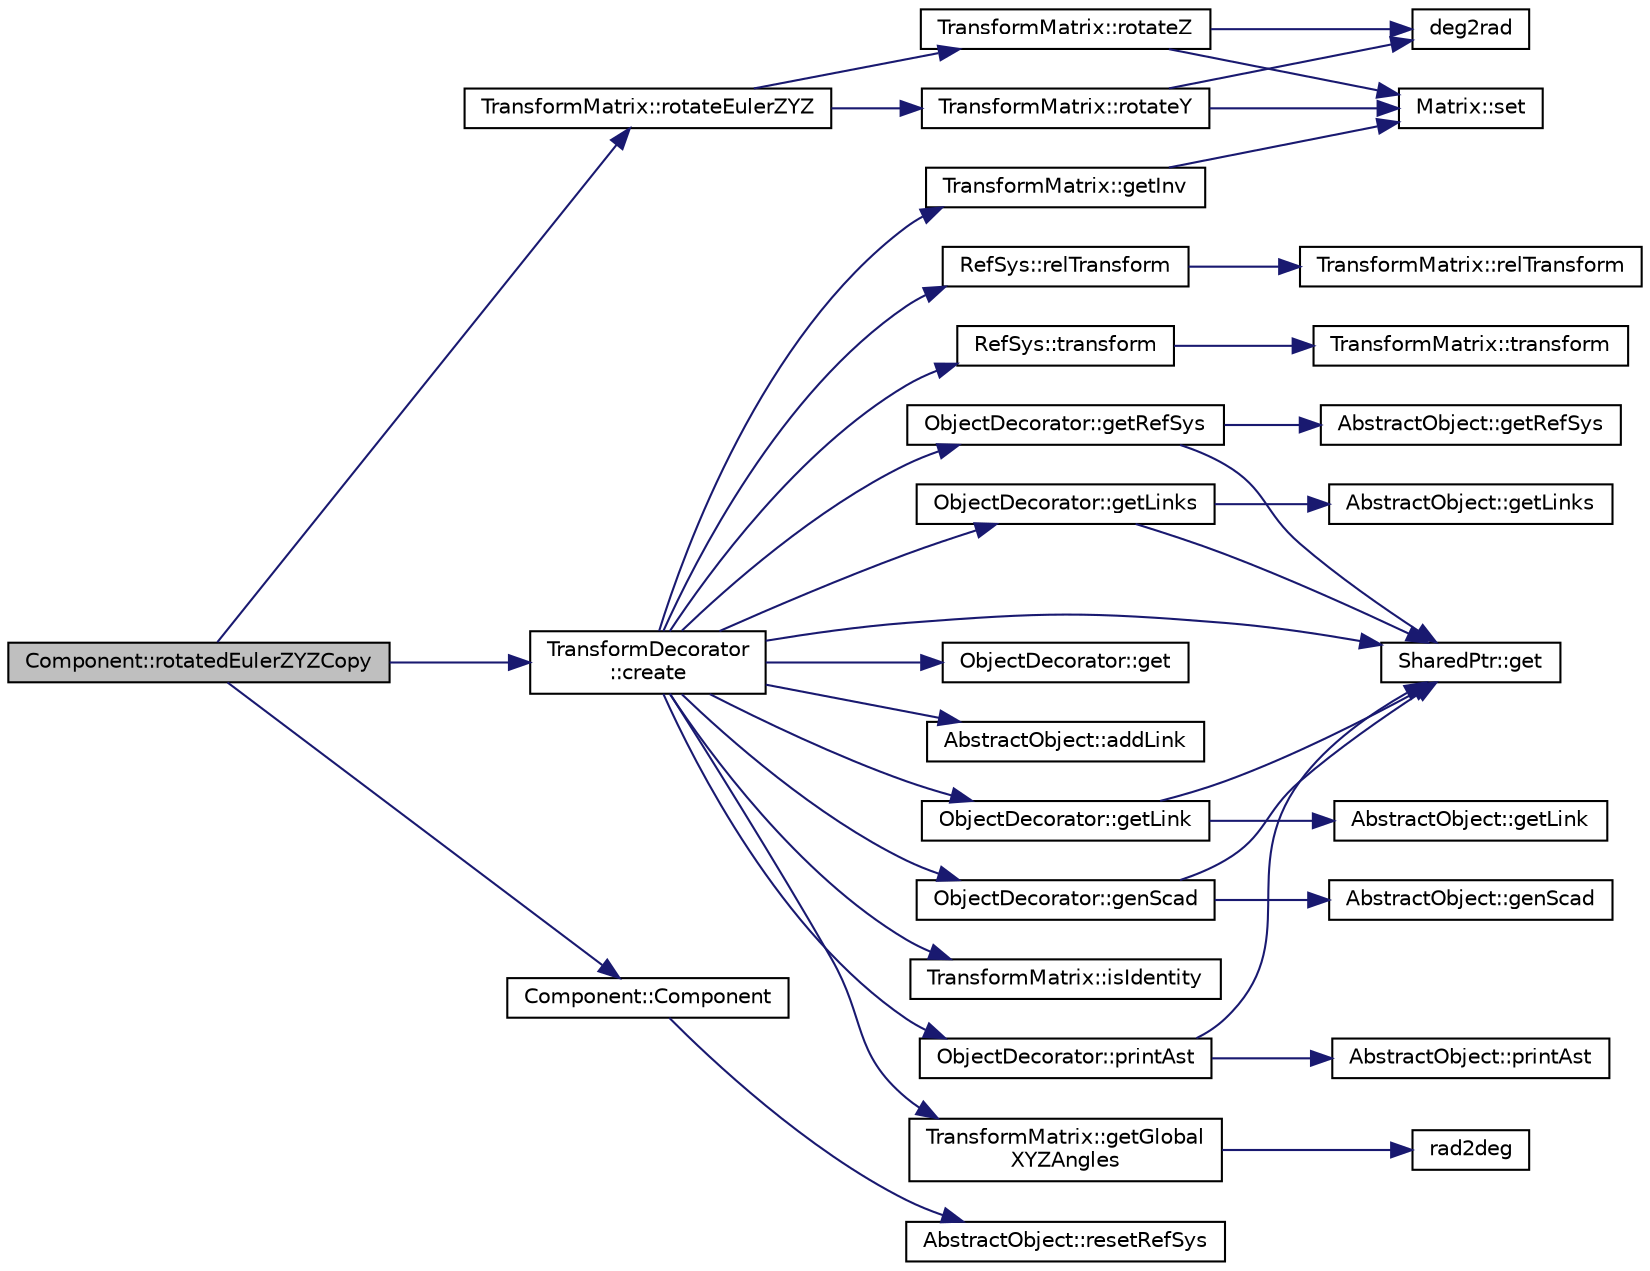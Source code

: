 digraph "Component::rotatedEulerZYZCopy"
{
  edge [fontname="Helvetica",fontsize="10",labelfontname="Helvetica",labelfontsize="10"];
  node [fontname="Helvetica",fontsize="10",shape=record];
  rankdir="LR";
  Node657 [label="Component::rotatedEulerZYZCopy",height=0.2,width=0.4,color="black", fillcolor="grey75", style="filled", fontcolor="black"];
  Node657 -> Node658 [color="midnightblue",fontsize="10",style="solid",fontname="Helvetica"];
  Node658 [label="TransformMatrix::rotateEulerZYZ",height=0.2,width=0.4,color="black", fillcolor="white", style="filled",URL="$classTransformMatrix.html#a6ca67ecc63c5f6fd26cca1d0df2033eb",tooltip="Applies an Euler rotation around the initial fixed z, y&#39;, z&#39;&#39; Applies three rotations around z..."];
  Node658 -> Node659 [color="midnightblue",fontsize="10",style="solid",fontname="Helvetica"];
  Node659 [label="TransformMatrix::rotateZ",height=0.2,width=0.4,color="black", fillcolor="white", style="filled",URL="$classTransformMatrix.html#a4b485e8c3d73e3b687b4859b4cc11408",tooltip="Applies a rotation around initial fixed current z axis Applies a rotation around current z axis..."];
  Node659 -> Node660 [color="midnightblue",fontsize="10",style="solid",fontname="Helvetica"];
  Node660 [label="deg2rad",height=0.2,width=0.4,color="black", fillcolor="white", style="filled",URL="$Math_8h.html#a021636ed21e2cb128cb67fa392983ac0"];
  Node659 -> Node661 [color="midnightblue",fontsize="10",style="solid",fontname="Helvetica"];
  Node661 [label="Matrix::set",height=0.2,width=0.4,color="black", fillcolor="white", style="filled",URL="$classMatrix.html#a820d3e49ffea766faf310729803e1df1"];
  Node658 -> Node662 [color="midnightblue",fontsize="10",style="solid",fontname="Helvetica"];
  Node662 [label="TransformMatrix::rotateY",height=0.2,width=0.4,color="black", fillcolor="white", style="filled",URL="$classTransformMatrix.html#ac76ffec4c53cd0b70b0bc86a67f95ad0",tooltip="Applies a rotation around initial fixed y axis Applies a rotation around current y axis..."];
  Node662 -> Node660 [color="midnightblue",fontsize="10",style="solid",fontname="Helvetica"];
  Node662 -> Node661 [color="midnightblue",fontsize="10",style="solid",fontname="Helvetica"];
  Node657 -> Node663 [color="midnightblue",fontsize="10",style="solid",fontname="Helvetica"];
  Node663 [label="Component::Component",height=0.2,width=0.4,color="black", fillcolor="white", style="filled",URL="$classComponent.html#a8775db6d1a2c1afc2e77cd3c8f39da6f",tooltip="Default constructor. "];
  Node663 -> Node664 [color="midnightblue",fontsize="10",style="solid",fontname="Helvetica"];
  Node664 [label="AbstractObject::resetRefSys",height=0.2,width=0.4,color="black", fillcolor="white", style="filled",URL="$classAbstractObject.html#a5c6b81512c95f040f1d31dd65d4b3d57"];
  Node657 -> Node665 [color="midnightblue",fontsize="10",style="solid",fontname="Helvetica"];
  Node665 [label="TransformDecorator\l::create",height=0.2,width=0.4,color="black", fillcolor="white", style="filled",URL="$classTransformDecorator.html#a0aa4971660b91bebb8ad53e682b00bd1",tooltip="Default factory method. "];
  Node665 -> Node666 [color="midnightblue",fontsize="10",style="solid",fontname="Helvetica"];
  Node666 [label="TransformMatrix::isIdentity",height=0.2,width=0.4,color="black", fillcolor="white", style="filled",URL="$classTransformMatrix.html#ae53e1d2436656a41d8689cd818a05f88",tooltip="checke if matrix equals identity "];
  Node665 -> Node667 [color="midnightblue",fontsize="10",style="solid",fontname="Helvetica"];
  Node667 [label="SharedPtr::get",height=0.2,width=0.4,color="black", fillcolor="white", style="filled",URL="$classSharedPtr.html#a49ccede7111c7d25c1b1752b8ede30f5",tooltip="Gets the pointer hold. "];
  Node665 -> Node668 [color="midnightblue",fontsize="10",style="solid",fontname="Helvetica"];
  Node668 [label="RefSys::relTransform",height=0.2,width=0.4,color="black", fillcolor="white", style="filled",URL="$classRefSys.html#a964c20355e817d51cc44f4370f41056f"];
  Node668 -> Node669 [color="midnightblue",fontsize="10",style="solid",fontname="Helvetica"];
  Node669 [label="TransformMatrix::relTransform",height=0.2,width=0.4,color="black", fillcolor="white", style="filled",URL="$classTransformMatrix.html#a2b8dd01bc118116b0ca134643a4b8cc9"];
  Node665 -> Node670 [color="midnightblue",fontsize="10",style="solid",fontname="Helvetica"];
  Node670 [label="TransformMatrix::getInv",height=0.2,width=0.4,color="black", fillcolor="white", style="filled",URL="$classTransformMatrix.html#a7011cfeea745ed89415a324c2a665a87"];
  Node670 -> Node661 [color="midnightblue",fontsize="10",style="solid",fontname="Helvetica"];
  Node665 -> Node671 [color="midnightblue",fontsize="10",style="solid",fontname="Helvetica"];
  Node671 [label="RefSys::transform",height=0.2,width=0.4,color="black", fillcolor="white", style="filled",URL="$classRefSys.html#a257068ba4a052c855587d334edec48ff",tooltip="Rotates the reference system This methods rotates the reference system with a rotational matrix..."];
  Node671 -> Node672 [color="midnightblue",fontsize="10",style="solid",fontname="Helvetica"];
  Node672 [label="TransformMatrix::transform",height=0.2,width=0.4,color="black", fillcolor="white", style="filled",URL="$classTransformMatrix.html#ae5e480c59e5afd8367cc456789d5f79d"];
  Node665 -> Node673 [color="midnightblue",fontsize="10",style="solid",fontname="Helvetica"];
  Node673 [label="ObjectDecorator::get",height=0.2,width=0.4,color="black", fillcolor="white", style="filled",URL="$classObjectDecorator.html#aff1b42075a10ee6b0cca6abaa3423bcd",tooltip="Get the internally hold pointer. Const version. "];
  Node665 -> Node674 [color="midnightblue",fontsize="10",style="solid",fontname="Helvetica"];
  Node674 [label="AbstractObject::addLink",height=0.2,width=0.4,color="black", fillcolor="white", style="filled",URL="$classAbstractObject.html#afeb1ed691f3127374a16d0a3297f6917",tooltip="Adds a Link to the system. System of the Link. "];
  Node665 -> Node675 [color="midnightblue",fontsize="10",style="solid",fontname="Helvetica"];
  Node675 [label="TransformMatrix::getGlobal\lXYZAngles",height=0.2,width=0.4,color="black", fillcolor="white", style="filled",URL="$classTransformMatrix.html#a4f4d068778049c7ae999ffe8fad91fde",tooltip="Gets the rotation angles about the fixed axes x,y,z. Obtains the rotation angles about the fixed x..."];
  Node675 -> Node676 [color="midnightblue",fontsize="10",style="solid",fontname="Helvetica"];
  Node676 [label="rad2deg",height=0.2,width=0.4,color="black", fillcolor="white", style="filled",URL="$Math_8h.html#a638b7a3259334d9389d4dcb31cb7dfea"];
  Node665 -> Node677 [color="midnightblue",fontsize="10",style="solid",fontname="Helvetica"];
  Node677 [label="ObjectDecorator::genScad",height=0.2,width=0.4,color="black", fillcolor="white", style="filled",URL="$classObjectDecorator.html#a50d55a263f5ef6b1b847d59d42456be0",tooltip="Generate SCAD output for this object. "];
  Node677 -> Node667 [color="midnightblue",fontsize="10",style="solid",fontname="Helvetica"];
  Node677 -> Node678 [color="midnightblue",fontsize="10",style="solid",fontname="Helvetica"];
  Node678 [label="AbstractObject::genScad",height=0.2,width=0.4,color="black", fillcolor="white", style="filled",URL="$classAbstractObject.html#a6a649119224b5b664e68b324106f8a1b",tooltip="Generate SCAD output for this object. "];
  Node665 -> Node679 [color="midnightblue",fontsize="10",style="solid",fontname="Helvetica"];
  Node679 [label="ObjectDecorator::printAst",height=0.2,width=0.4,color="black", fillcolor="white", style="filled",URL="$classObjectDecorator.html#a5f5a5584f87beb6f8e7c88c941a1a464",tooltip="Generate AST output for this object. "];
  Node679 -> Node667 [color="midnightblue",fontsize="10",style="solid",fontname="Helvetica"];
  Node679 -> Node680 [color="midnightblue",fontsize="10",style="solid",fontname="Helvetica"];
  Node680 [label="AbstractObject::printAst",height=0.2,width=0.4,color="black", fillcolor="white", style="filled",URL="$classAbstractObject.html#afe4637952e9d1dd3af11d29010beaa9d",tooltip="Generate AST output for this object. "];
  Node665 -> Node681 [color="midnightblue",fontsize="10",style="solid",fontname="Helvetica"];
  Node681 [label="ObjectDecorator::getRefSys",height=0.2,width=0.4,color="black", fillcolor="white", style="filled",URL="$classObjectDecorator.html#ae730b62d7a577c130ff49300433016aa"];
  Node681 -> Node667 [color="midnightblue",fontsize="10",style="solid",fontname="Helvetica"];
  Node681 -> Node682 [color="midnightblue",fontsize="10",style="solid",fontname="Helvetica"];
  Node682 [label="AbstractObject::getRefSys",height=0.2,width=0.4,color="black", fillcolor="white", style="filled",URL="$classAbstractObject.html#ad7e95ecc03215458c2587cca04cc8f4a"];
  Node665 -> Node683 [color="midnightblue",fontsize="10",style="solid",fontname="Helvetica"];
  Node683 [label="ObjectDecorator::getLinks",height=0.2,width=0.4,color="black", fillcolor="white", style="filled",URL="$classObjectDecorator.html#a2ecf6bc1b1c7f501d7183a26ce1b2e64"];
  Node683 -> Node667 [color="midnightblue",fontsize="10",style="solid",fontname="Helvetica"];
  Node683 -> Node684 [color="midnightblue",fontsize="10",style="solid",fontname="Helvetica"];
  Node684 [label="AbstractObject::getLinks",height=0.2,width=0.4,color="black", fillcolor="white", style="filled",URL="$classAbstractObject.html#ab4a27c53cbbaf5338d731d8859d31067"];
  Node665 -> Node685 [color="midnightblue",fontsize="10",style="solid",fontname="Helvetica"];
  Node685 [label="ObjectDecorator::getLink",height=0.2,width=0.4,color="black", fillcolor="white", style="filled",URL="$classObjectDecorator.html#a6d5d7a5d6ba13608c5399c9a0718c8ba"];
  Node685 -> Node667 [color="midnightblue",fontsize="10",style="solid",fontname="Helvetica"];
  Node685 -> Node686 [color="midnightblue",fontsize="10",style="solid",fontname="Helvetica"];
  Node686 [label="AbstractObject::getLink",height=0.2,width=0.4,color="black", fillcolor="white", style="filled",URL="$classAbstractObject.html#aacc0185c2f8d24721e09e9b56a03d528"];
}
